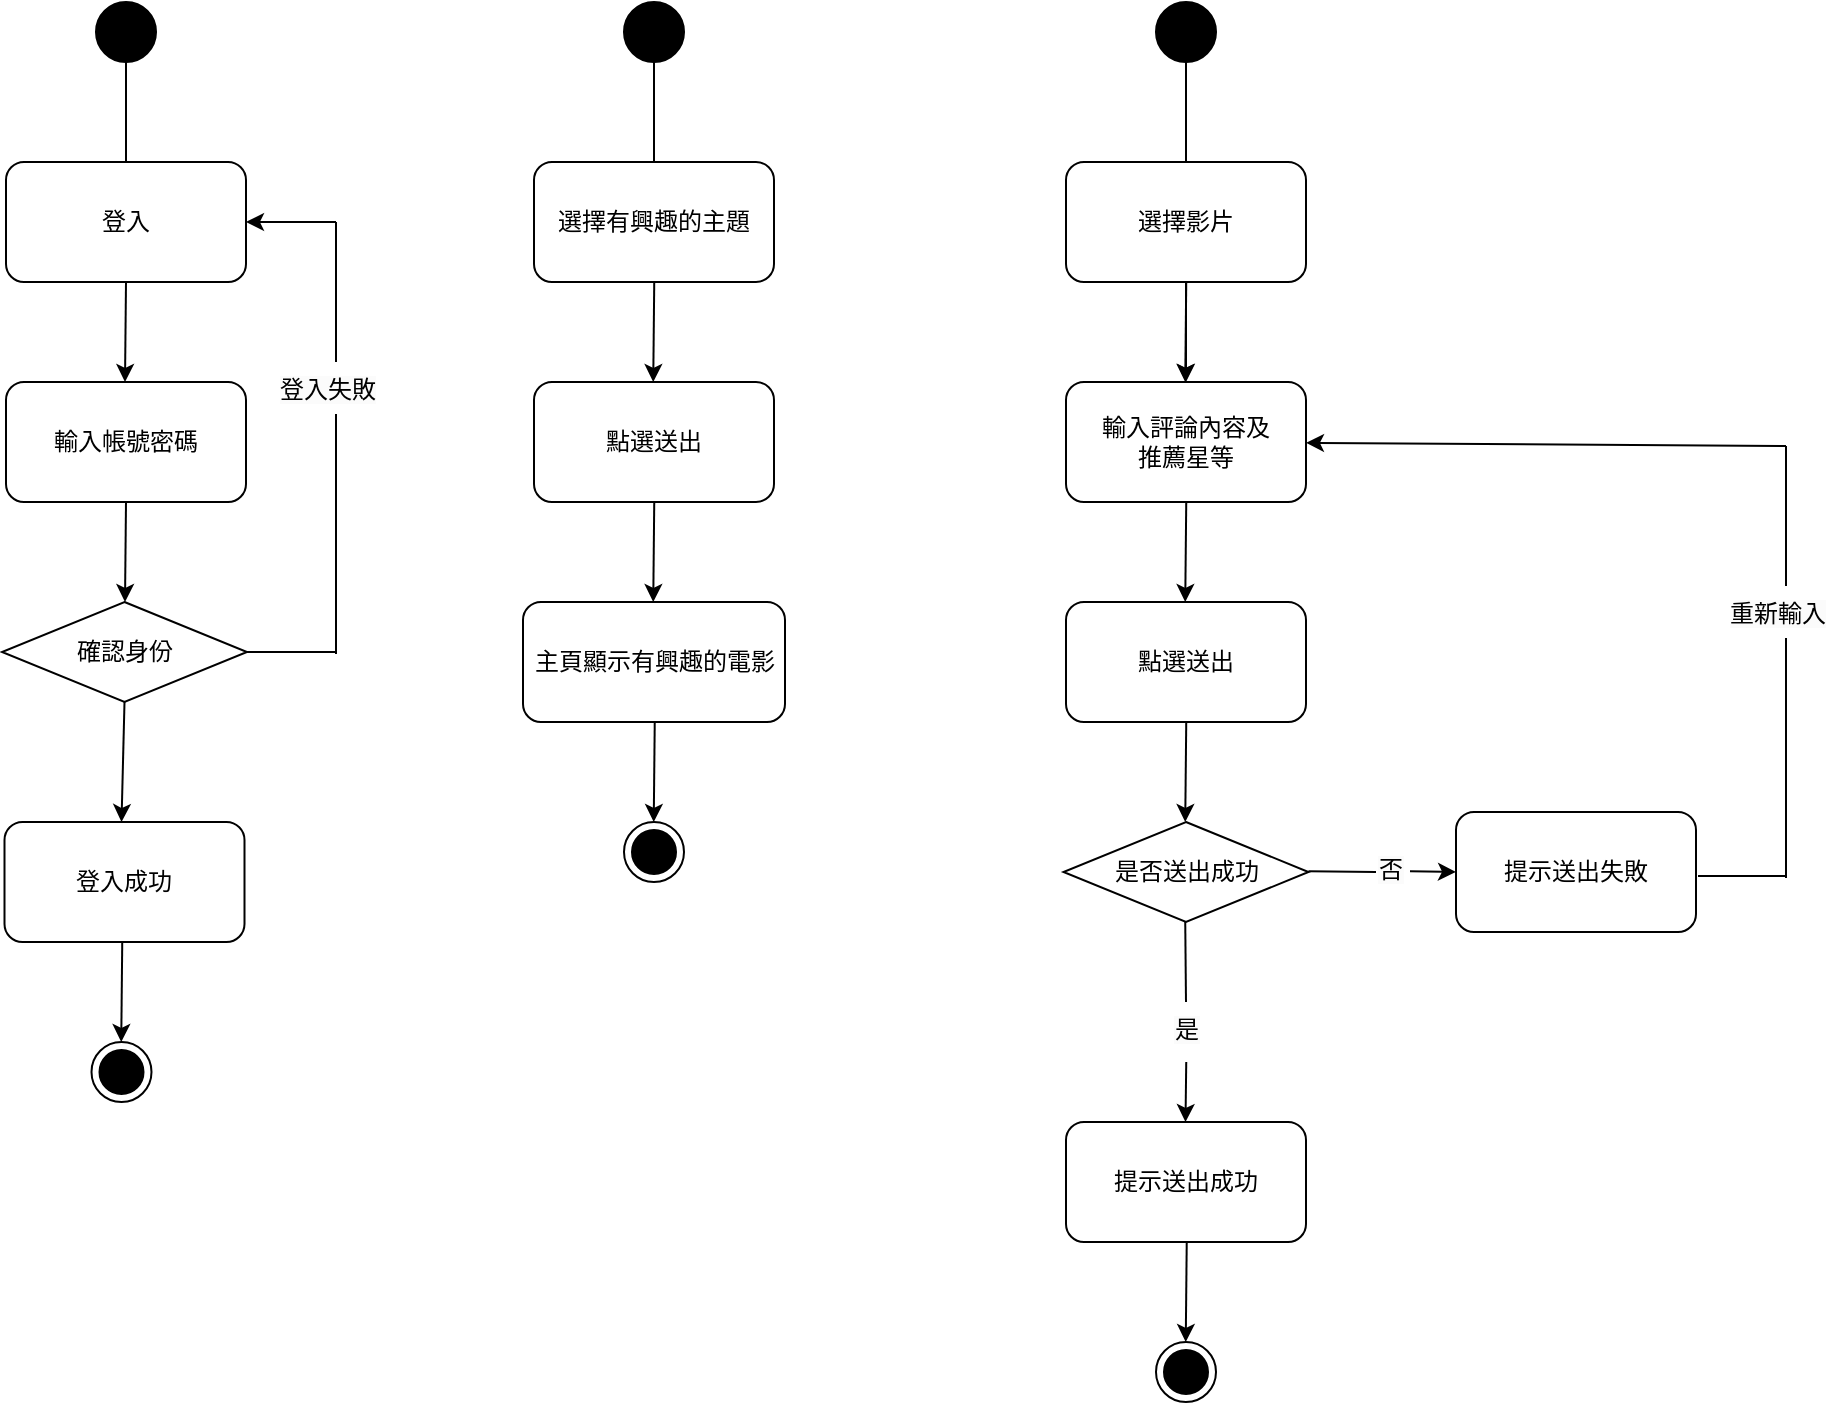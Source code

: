 <mxfile version="21.2.9" type="device">
  <diagram name="第 1 页" id="LyFe1Yn9w_Q7EmP0Lx8m">
    <mxGraphModel dx="1114" dy="621" grid="1" gridSize="10" guides="1" tooltips="1" connect="1" arrows="1" fold="1" page="1" pageScale="1" pageWidth="827" pageHeight="1169" math="0" shadow="0">
      <root>
        <mxCell id="0" />
        <mxCell id="1" parent="0" />
        <mxCell id="Kdeygh5ItrPJ2xVoY4D2-1" value="" style="ellipse;fillColor=strokeColor;html=1;" vertex="1" parent="1">
          <mxGeometry x="120" y="20" width="30" height="30" as="geometry" />
        </mxCell>
        <mxCell id="Kdeygh5ItrPJ2xVoY4D2-3" value="" style="endArrow=none;html=1;rounded=0;entryX=0.5;entryY=1;entryDx=0;entryDy=0;" edge="1" parent="1" target="Kdeygh5ItrPJ2xVoY4D2-1">
          <mxGeometry width="50" height="50" relative="1" as="geometry">
            <mxPoint x="135" y="140" as="sourcePoint" />
            <mxPoint x="160" y="140" as="targetPoint" />
          </mxGeometry>
        </mxCell>
        <mxCell id="Kdeygh5ItrPJ2xVoY4D2-4" value="登入" style="rounded=1;whiteSpace=wrap;html=1;" vertex="1" parent="1">
          <mxGeometry x="75" y="100" width="120" height="60" as="geometry" />
        </mxCell>
        <mxCell id="Kdeygh5ItrPJ2xVoY4D2-7" value="" style="endArrow=classic;html=1;rounded=0;" edge="1" parent="1">
          <mxGeometry width="50" height="50" relative="1" as="geometry">
            <mxPoint x="135" y="160" as="sourcePoint" />
            <mxPoint x="134.5" y="210" as="targetPoint" />
          </mxGeometry>
        </mxCell>
        <mxCell id="Kdeygh5ItrPJ2xVoY4D2-8" value="輸入帳號密碼" style="rounded=1;whiteSpace=wrap;html=1;" vertex="1" parent="1">
          <mxGeometry x="75" y="210" width="120" height="60" as="geometry" />
        </mxCell>
        <mxCell id="Kdeygh5ItrPJ2xVoY4D2-10" value="" style="endArrow=classic;html=1;rounded=0;" edge="1" parent="1">
          <mxGeometry width="50" height="50" relative="1" as="geometry">
            <mxPoint x="135" y="270" as="sourcePoint" />
            <mxPoint x="134.5" y="320" as="targetPoint" />
          </mxGeometry>
        </mxCell>
        <mxCell id="Kdeygh5ItrPJ2xVoY4D2-11" value="確認身份" style="rhombus;whiteSpace=wrap;html=1;" vertex="1" parent="1">
          <mxGeometry x="73" y="320" width="122.5" height="50" as="geometry" />
        </mxCell>
        <mxCell id="Kdeygh5ItrPJ2xVoY4D2-13" value="" style="endArrow=none;html=1;rounded=0;" edge="1" parent="1">
          <mxGeometry width="50" height="50" relative="1" as="geometry">
            <mxPoint x="240" y="200" as="sourcePoint" />
            <mxPoint x="240" y="130" as="targetPoint" />
          </mxGeometry>
        </mxCell>
        <mxCell id="Kdeygh5ItrPJ2xVoY4D2-14" value="" style="endArrow=classic;html=1;rounded=0;entryX=1;entryY=0.5;entryDx=0;entryDy=0;" edge="1" parent="1" target="Kdeygh5ItrPJ2xVoY4D2-4">
          <mxGeometry width="50" height="50" relative="1" as="geometry">
            <mxPoint x="240" y="130" as="sourcePoint" />
            <mxPoint x="310" y="80" as="targetPoint" />
          </mxGeometry>
        </mxCell>
        <mxCell id="Kdeygh5ItrPJ2xVoY4D2-15" value="&lt;span style=&quot;color: rgb(0, 0, 0); font-family: Helvetica; font-size: 12px; font-style: normal; font-variant-ligatures: normal; font-variant-caps: normal; font-weight: 400; letter-spacing: normal; orphans: 2; text-align: center; text-indent: 0px; text-transform: none; widows: 2; word-spacing: 0px; -webkit-text-stroke-width: 0px; background-color: rgb(251, 251, 251); text-decoration-thickness: initial; text-decoration-style: initial; text-decoration-color: initial; float: none; display: inline !important;&quot;&gt;登入失敗&lt;/span&gt;" style="text;whiteSpace=wrap;html=1;" vertex="1" parent="1">
          <mxGeometry x="210" y="200" width="60" height="30" as="geometry" />
        </mxCell>
        <mxCell id="Kdeygh5ItrPJ2xVoY4D2-16" value="" style="endArrow=none;html=1;rounded=0;entryX=0.5;entryY=1;entryDx=0;entryDy=0;" edge="1" parent="1">
          <mxGeometry width="50" height="50" relative="1" as="geometry">
            <mxPoint x="240" y="346" as="sourcePoint" />
            <mxPoint x="240" y="226" as="targetPoint" />
          </mxGeometry>
        </mxCell>
        <mxCell id="Kdeygh5ItrPJ2xVoY4D2-17" value="" style="endArrow=none;html=1;rounded=0;" edge="1" parent="1" source="Kdeygh5ItrPJ2xVoY4D2-11">
          <mxGeometry width="50" height="50" relative="1" as="geometry">
            <mxPoint x="195.5" y="395" as="sourcePoint" />
            <mxPoint x="240" y="345" as="targetPoint" />
          </mxGeometry>
        </mxCell>
        <mxCell id="Kdeygh5ItrPJ2xVoY4D2-18" value="登入成功" style="rounded=1;whiteSpace=wrap;html=1;" vertex="1" parent="1">
          <mxGeometry x="74.25" y="430" width="120" height="60" as="geometry" />
        </mxCell>
        <mxCell id="Kdeygh5ItrPJ2xVoY4D2-22" value="" style="endArrow=classic;html=1;rounded=0;" edge="1" parent="1">
          <mxGeometry width="50" height="50" relative="1" as="geometry">
            <mxPoint x="133.12" y="490" as="sourcePoint" />
            <mxPoint x="132.62" y="540" as="targetPoint" />
          </mxGeometry>
        </mxCell>
        <mxCell id="Kdeygh5ItrPJ2xVoY4D2-23" value="" style="ellipse;html=1;shape=endState;fillColor=strokeColor;" vertex="1" parent="1">
          <mxGeometry x="117.75" y="540" width="30" height="30" as="geometry" />
        </mxCell>
        <mxCell id="Kdeygh5ItrPJ2xVoY4D2-24" value="" style="ellipse;fillColor=strokeColor;html=1;" vertex="1" parent="1">
          <mxGeometry x="384" y="20" width="30" height="30" as="geometry" />
        </mxCell>
        <mxCell id="Kdeygh5ItrPJ2xVoY4D2-25" value="" style="endArrow=none;html=1;rounded=0;entryX=0.5;entryY=1;entryDx=0;entryDy=0;" edge="1" parent="1" target="Kdeygh5ItrPJ2xVoY4D2-24">
          <mxGeometry width="50" height="50" relative="1" as="geometry">
            <mxPoint x="399" y="100" as="sourcePoint" />
            <mxPoint x="424" y="140" as="targetPoint" />
          </mxGeometry>
        </mxCell>
        <mxCell id="Kdeygh5ItrPJ2xVoY4D2-26" value="選擇有興趣的主題" style="rounded=1;whiteSpace=wrap;html=1;" vertex="1" parent="1">
          <mxGeometry x="339" y="100" width="120" height="60" as="geometry" />
        </mxCell>
        <mxCell id="Kdeygh5ItrPJ2xVoY4D2-27" value="" style="endArrow=classic;html=1;rounded=0;" edge="1" parent="1">
          <mxGeometry width="50" height="50" relative="1" as="geometry">
            <mxPoint x="399.12" y="160" as="sourcePoint" />
            <mxPoint x="398.62" y="210" as="targetPoint" />
          </mxGeometry>
        </mxCell>
        <mxCell id="Kdeygh5ItrPJ2xVoY4D2-28" value="主頁顯示有興趣的電影" style="rounded=1;whiteSpace=wrap;html=1;" vertex="1" parent="1">
          <mxGeometry x="333.5" y="320" width="131" height="60" as="geometry" />
        </mxCell>
        <mxCell id="Kdeygh5ItrPJ2xVoY4D2-29" value="" style="endArrow=classic;html=1;rounded=0;" edge="1" parent="1">
          <mxGeometry width="50" height="50" relative="1" as="geometry">
            <mxPoint x="399.37" y="380" as="sourcePoint" />
            <mxPoint x="398.87" y="430" as="targetPoint" />
          </mxGeometry>
        </mxCell>
        <mxCell id="Kdeygh5ItrPJ2xVoY4D2-30" value="" style="ellipse;html=1;shape=endState;fillColor=strokeColor;" vertex="1" parent="1">
          <mxGeometry x="384" y="430" width="30" height="30" as="geometry" />
        </mxCell>
        <mxCell id="Kdeygh5ItrPJ2xVoY4D2-31" value="" style="ellipse;fillColor=strokeColor;html=1;" vertex="1" parent="1">
          <mxGeometry x="650" y="20" width="30" height="30" as="geometry" />
        </mxCell>
        <mxCell id="Kdeygh5ItrPJ2xVoY4D2-32" value="" style="endArrow=none;html=1;rounded=0;entryX=0.5;entryY=1;entryDx=0;entryDy=0;" edge="1" parent="1" target="Kdeygh5ItrPJ2xVoY4D2-31">
          <mxGeometry width="50" height="50" relative="1" as="geometry">
            <mxPoint x="665" y="100" as="sourcePoint" />
            <mxPoint x="690" y="140" as="targetPoint" />
          </mxGeometry>
        </mxCell>
        <mxCell id="Kdeygh5ItrPJ2xVoY4D2-36" value="" style="edgeStyle=orthogonalEdgeStyle;rounded=0;orthogonalLoop=1;jettySize=auto;html=1;" edge="1" parent="1" source="Kdeygh5ItrPJ2xVoY4D2-33" target="Kdeygh5ItrPJ2xVoY4D2-35">
          <mxGeometry relative="1" as="geometry" />
        </mxCell>
        <mxCell id="Kdeygh5ItrPJ2xVoY4D2-33" value="選擇影片" style="rounded=1;whiteSpace=wrap;html=1;" vertex="1" parent="1">
          <mxGeometry x="605" y="100" width="120" height="60" as="geometry" />
        </mxCell>
        <mxCell id="Kdeygh5ItrPJ2xVoY4D2-34" value="" style="endArrow=classic;html=1;rounded=0;" edge="1" parent="1">
          <mxGeometry width="50" height="50" relative="1" as="geometry">
            <mxPoint x="665.12" y="160" as="sourcePoint" />
            <mxPoint x="664.62" y="210" as="targetPoint" />
          </mxGeometry>
        </mxCell>
        <mxCell id="Kdeygh5ItrPJ2xVoY4D2-35" value="輸入評論內容及&lt;br&gt;推薦星等" style="rounded=1;whiteSpace=wrap;html=1;" vertex="1" parent="1">
          <mxGeometry x="605" y="210" width="120" height="60" as="geometry" />
        </mxCell>
        <mxCell id="Kdeygh5ItrPJ2xVoY4D2-37" value="" style="endArrow=classic;html=1;rounded=0;" edge="1" parent="1">
          <mxGeometry width="50" height="50" relative="1" as="geometry">
            <mxPoint x="665.12" y="270" as="sourcePoint" />
            <mxPoint x="664.62" y="320" as="targetPoint" />
          </mxGeometry>
        </mxCell>
        <mxCell id="Kdeygh5ItrPJ2xVoY4D2-38" value="點選送出" style="rounded=1;whiteSpace=wrap;html=1;" vertex="1" parent="1">
          <mxGeometry x="605" y="320" width="120" height="60" as="geometry" />
        </mxCell>
        <mxCell id="Kdeygh5ItrPJ2xVoY4D2-39" value="點選送出" style="rounded=1;whiteSpace=wrap;html=1;" vertex="1" parent="1">
          <mxGeometry x="339" y="210" width="120" height="60" as="geometry" />
        </mxCell>
        <mxCell id="Kdeygh5ItrPJ2xVoY4D2-40" value="" style="endArrow=classic;html=1;rounded=0;" edge="1" parent="1">
          <mxGeometry width="50" height="50" relative="1" as="geometry">
            <mxPoint x="399.12" y="270" as="sourcePoint" />
            <mxPoint x="398.62" y="320" as="targetPoint" />
          </mxGeometry>
        </mxCell>
        <mxCell id="Kdeygh5ItrPJ2xVoY4D2-41" value="提示送出成功" style="rounded=1;whiteSpace=wrap;html=1;" vertex="1" parent="1">
          <mxGeometry x="605" y="580" width="120" height="60" as="geometry" />
        </mxCell>
        <mxCell id="Kdeygh5ItrPJ2xVoY4D2-42" value="" style="endArrow=classic;html=1;rounded=0;" edge="1" parent="1">
          <mxGeometry width="50" height="50" relative="1" as="geometry">
            <mxPoint x="665.12" y="380" as="sourcePoint" />
            <mxPoint x="664.62" y="430" as="targetPoint" />
          </mxGeometry>
        </mxCell>
        <mxCell id="Kdeygh5ItrPJ2xVoY4D2-43" value="" style="endArrow=classic;html=1;rounded=0;" edge="1" parent="1">
          <mxGeometry width="50" height="50" relative="1" as="geometry">
            <mxPoint x="665.37" y="640" as="sourcePoint" />
            <mxPoint x="664.87" y="690" as="targetPoint" />
          </mxGeometry>
        </mxCell>
        <mxCell id="Kdeygh5ItrPJ2xVoY4D2-44" value="" style="ellipse;html=1;shape=endState;fillColor=strokeColor;" vertex="1" parent="1">
          <mxGeometry x="650" y="690" width="30" height="30" as="geometry" />
        </mxCell>
        <mxCell id="Kdeygh5ItrPJ2xVoY4D2-45" value="是否送出成功" style="rhombus;whiteSpace=wrap;html=1;" vertex="1" parent="1">
          <mxGeometry x="603.75" y="430" width="122.5" height="50" as="geometry" />
        </mxCell>
        <mxCell id="Kdeygh5ItrPJ2xVoY4D2-46" value="" style="endArrow=classic;html=1;rounded=0;exitX=0.5;exitY=1;exitDx=0;exitDy=0;" edge="1" parent="1" source="Kdeygh5ItrPJ2xVoY4D2-11">
          <mxGeometry width="50" height="50" relative="1" as="geometry">
            <mxPoint x="133.12" y="400" as="sourcePoint" />
            <mxPoint x="132.75" y="430" as="targetPoint" />
          </mxGeometry>
        </mxCell>
        <mxCell id="Kdeygh5ItrPJ2xVoY4D2-47" value="&lt;span style=&quot;color: rgb(0, 0, 0); font-family: Helvetica; font-size: 12px; font-style: normal; font-variant-ligatures: normal; font-variant-caps: normal; font-weight: 400; letter-spacing: normal; orphans: 2; text-indent: 0px; text-transform: none; widows: 2; word-spacing: 0px; -webkit-text-stroke-width: 0px; background-color: rgb(251, 251, 251); text-decoration-thickness: initial; text-decoration-style: initial; text-decoration-color: initial; float: none; display: inline !important;&quot;&gt;是&lt;/span&gt;" style="text;whiteSpace=wrap;html=1;align=center;" vertex="1" parent="1">
          <mxGeometry x="637.75" y="520" width="54.5" height="30" as="geometry" />
        </mxCell>
        <mxCell id="Kdeygh5ItrPJ2xVoY4D2-48" value="" style="endArrow=none;html=1;rounded=0;entryX=0.5;entryY=1;entryDx=0;entryDy=0;exitX=0.5;exitY=0;exitDx=0;exitDy=0;" edge="1" parent="1" source="Kdeygh5ItrPJ2xVoY4D2-47">
          <mxGeometry width="50" height="50" relative="1" as="geometry">
            <mxPoint x="664.75" y="510" as="sourcePoint" />
            <mxPoint x="664.62" y="480" as="targetPoint" />
          </mxGeometry>
        </mxCell>
        <mxCell id="Kdeygh5ItrPJ2xVoY4D2-49" value="" style="endArrow=classic;html=1;rounded=0;" edge="1" parent="1">
          <mxGeometry width="50" height="50" relative="1" as="geometry">
            <mxPoint x="665.12" y="550" as="sourcePoint" />
            <mxPoint x="664.75" y="580" as="targetPoint" />
          </mxGeometry>
        </mxCell>
        <mxCell id="Kdeygh5ItrPJ2xVoY4D2-50" value="&lt;span style=&quot;color: rgb(0, 0, 0); font-family: Helvetica; font-size: 12px; font-style: normal; font-variant-ligatures: normal; font-variant-caps: normal; font-weight: 400; letter-spacing: normal; orphans: 2; text-indent: 0px; text-transform: none; widows: 2; word-spacing: 0px; -webkit-text-stroke-width: 0px; background-color: rgb(251, 251, 251); text-decoration-thickness: initial; text-decoration-style: initial; text-decoration-color: initial; float: none; display: inline !important;&quot;&gt;否&lt;/span&gt;" style="text;whiteSpace=wrap;html=1;align=center;" vertex="1" parent="1">
          <mxGeometry x="740" y="440" width="54.5" height="30" as="geometry" />
        </mxCell>
        <mxCell id="Kdeygh5ItrPJ2xVoY4D2-54" value="" style="endArrow=none;html=1;rounded=0;" edge="1" parent="1">
          <mxGeometry width="50" height="50" relative="1" as="geometry">
            <mxPoint x="760" y="455" as="sourcePoint" />
            <mxPoint x="726.25" y="454.62" as="targetPoint" />
          </mxGeometry>
        </mxCell>
        <mxCell id="Kdeygh5ItrPJ2xVoY4D2-56" value="" style="endArrow=classic;html=1;rounded=0;" edge="1" parent="1">
          <mxGeometry width="50" height="50" relative="1" as="geometry">
            <mxPoint x="777" y="454.62" as="sourcePoint" />
            <mxPoint x="800" y="455" as="targetPoint" />
          </mxGeometry>
        </mxCell>
        <mxCell id="Kdeygh5ItrPJ2xVoY4D2-58" value="提示送出失敗" style="rounded=1;whiteSpace=wrap;html=1;" vertex="1" parent="1">
          <mxGeometry x="800" y="425" width="120" height="60" as="geometry" />
        </mxCell>
        <mxCell id="Kdeygh5ItrPJ2xVoY4D2-59" value="" style="endArrow=none;html=1;rounded=0;" edge="1" parent="1">
          <mxGeometry width="50" height="50" relative="1" as="geometry">
            <mxPoint x="965" y="312" as="sourcePoint" />
            <mxPoint x="965" y="242" as="targetPoint" />
          </mxGeometry>
        </mxCell>
        <mxCell id="Kdeygh5ItrPJ2xVoY4D2-60" value="" style="endArrow=classic;html=1;rounded=0;" edge="1" parent="1" target="Kdeygh5ItrPJ2xVoY4D2-35">
          <mxGeometry width="50" height="50" relative="1" as="geometry">
            <mxPoint x="965" y="242" as="sourcePoint" />
            <mxPoint x="920" y="242" as="targetPoint" />
          </mxGeometry>
        </mxCell>
        <mxCell id="Kdeygh5ItrPJ2xVoY4D2-61" value="&lt;span style=&quot;color: rgb(0, 0, 0); font-family: Helvetica; font-size: 12px; font-style: normal; font-variant-ligatures: normal; font-variant-caps: normal; font-weight: 400; letter-spacing: normal; orphans: 2; text-align: center; text-indent: 0px; text-transform: none; widows: 2; word-spacing: 0px; -webkit-text-stroke-width: 0px; background-color: rgb(251, 251, 251); text-decoration-thickness: initial; text-decoration-style: initial; text-decoration-color: initial; float: none; display: inline !important;&quot;&gt;重新輸入&lt;/span&gt;" style="text;whiteSpace=wrap;html=1;" vertex="1" parent="1">
          <mxGeometry x="935" y="312" width="60" height="30" as="geometry" />
        </mxCell>
        <mxCell id="Kdeygh5ItrPJ2xVoY4D2-62" value="" style="endArrow=none;html=1;rounded=0;entryX=0.5;entryY=1;entryDx=0;entryDy=0;" edge="1" parent="1">
          <mxGeometry width="50" height="50" relative="1" as="geometry">
            <mxPoint x="965" y="458" as="sourcePoint" />
            <mxPoint x="965" y="338" as="targetPoint" />
          </mxGeometry>
        </mxCell>
        <mxCell id="Kdeygh5ItrPJ2xVoY4D2-63" value="" style="endArrow=none;html=1;rounded=0;" edge="1" parent="1">
          <mxGeometry width="50" height="50" relative="1" as="geometry">
            <mxPoint x="921" y="457" as="sourcePoint" />
            <mxPoint x="965" y="457" as="targetPoint" />
          </mxGeometry>
        </mxCell>
      </root>
    </mxGraphModel>
  </diagram>
</mxfile>
